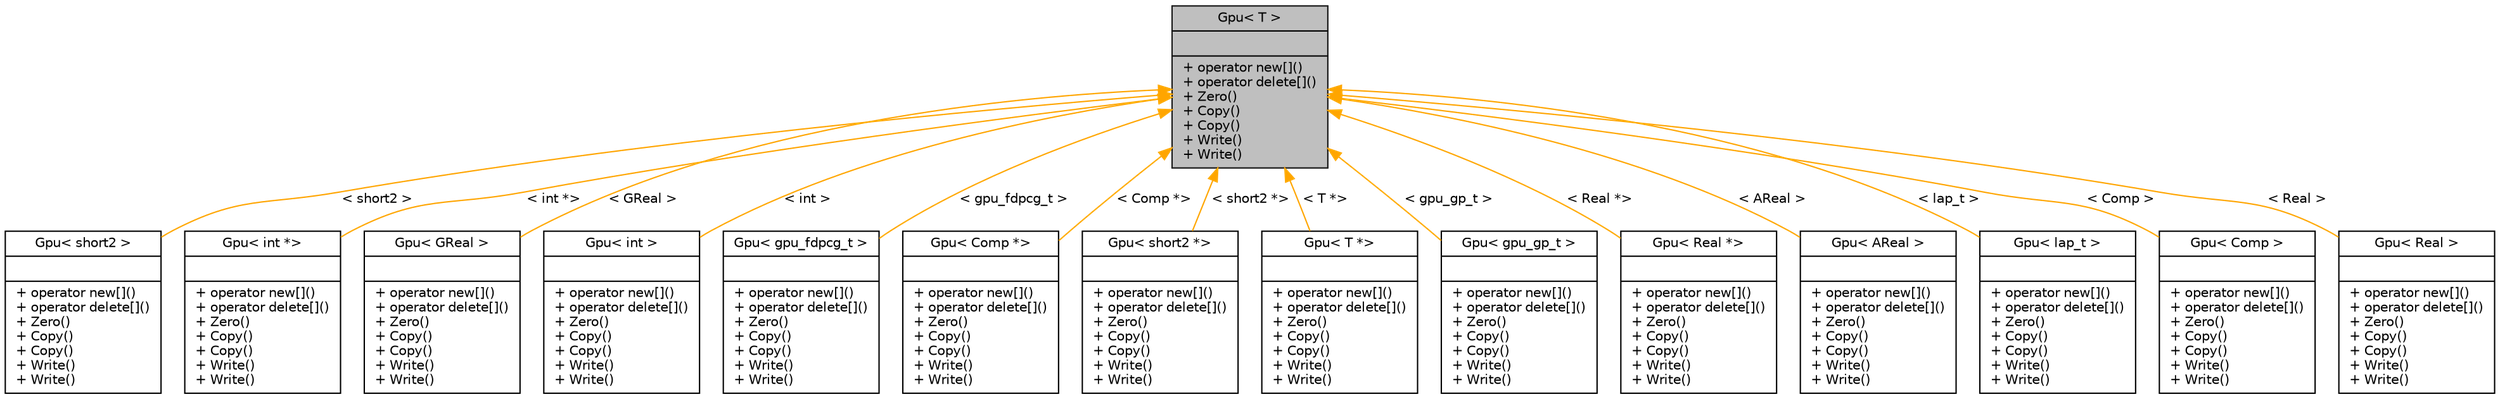 digraph "Gpu&lt; T &gt;"
{
 // INTERACTIVE_SVG=YES
  bgcolor="transparent";
  edge [fontname="Helvetica",fontsize="10",labelfontname="Helvetica",labelfontsize="10"];
  node [fontname="Helvetica",fontsize="10",shape=record];
  Node0 [label="{Gpu\< T \>\n||+ operator new[]()\l+ operator delete[]()\l+ Zero()\l+ Copy()\l+ Copy()\l+ Write()\l+ Write()\l}",height=0.2,width=0.4,color="black", fillcolor="grey75", style="filled", fontcolor="black"];
  Node0 -> Node1 [dir="back",color="orange",fontsize="10",style="solid",label=" \< short2 \>" ,fontname="Helvetica"];
  Node1 [label="{Gpu\< short2 \>\n||+ operator new[]()\l+ operator delete[]()\l+ Zero()\l+ Copy()\l+ Copy()\l+ Write()\l+ Write()\l}",height=0.2,width=0.4,color="black",URL="$d0/ddc/class_gpu.html"];
  Node0 -> Node2 [dir="back",color="orange",fontsize="10",style="solid",label=" \< int *\>" ,fontname="Helvetica"];
  Node2 [label="{Gpu\< int *\>\n||+ operator new[]()\l+ operator delete[]()\l+ Zero()\l+ Copy()\l+ Copy()\l+ Write()\l+ Write()\l}",height=0.2,width=0.4,color="black",URL="$d0/ddc/class_gpu.html"];
  Node0 -> Node3 [dir="back",color="orange",fontsize="10",style="solid",label=" \< GReal \>" ,fontname="Helvetica"];
  Node3 [label="{Gpu\< GReal \>\n||+ operator new[]()\l+ operator delete[]()\l+ Zero()\l+ Copy()\l+ Copy()\l+ Write()\l+ Write()\l}",height=0.2,width=0.4,color="black",URL="$d0/ddc/class_gpu.html"];
  Node0 -> Node4 [dir="back",color="orange",fontsize="10",style="solid",label=" \< int \>" ,fontname="Helvetica"];
  Node4 [label="{Gpu\< int \>\n||+ operator new[]()\l+ operator delete[]()\l+ Zero()\l+ Copy()\l+ Copy()\l+ Write()\l+ Write()\l}",height=0.2,width=0.4,color="black",URL="$d0/ddc/class_gpu.html"];
  Node0 -> Node5 [dir="back",color="orange",fontsize="10",style="solid",label=" \< gpu_fdpcg_t \>" ,fontname="Helvetica"];
  Node5 [label="{Gpu\< gpu_fdpcg_t \>\n||+ operator new[]()\l+ operator delete[]()\l+ Zero()\l+ Copy()\l+ Copy()\l+ Write()\l+ Write()\l}",height=0.2,width=0.4,color="black",URL="$d0/ddc/class_gpu.html"];
  Node0 -> Node6 [dir="back",color="orange",fontsize="10",style="solid",label=" \< Comp *\>" ,fontname="Helvetica"];
  Node6 [label="{Gpu\< Comp *\>\n||+ operator new[]()\l+ operator delete[]()\l+ Zero()\l+ Copy()\l+ Copy()\l+ Write()\l+ Write()\l}",height=0.2,width=0.4,color="black",URL="$d0/ddc/class_gpu.html"];
  Node0 -> Node7 [dir="back",color="orange",fontsize="10",style="solid",label=" \< short2 *\>" ,fontname="Helvetica"];
  Node7 [label="{Gpu\< short2 *\>\n||+ operator new[]()\l+ operator delete[]()\l+ Zero()\l+ Copy()\l+ Copy()\l+ Write()\l+ Write()\l}",height=0.2,width=0.4,color="black",URL="$d0/ddc/class_gpu.html"];
  Node0 -> Node8 [dir="back",color="orange",fontsize="10",style="solid",label=" \< T *\>" ,fontname="Helvetica"];
  Node8 [label="{Gpu\< T *\>\n||+ operator new[]()\l+ operator delete[]()\l+ Zero()\l+ Copy()\l+ Copy()\l+ Write()\l+ Write()\l}",height=0.2,width=0.4,color="black",URL="$d0/ddc/class_gpu.html"];
  Node0 -> Node9 [dir="back",color="orange",fontsize="10",style="solid",label=" \< gpu_gp_t \>" ,fontname="Helvetica"];
  Node9 [label="{Gpu\< gpu_gp_t \>\n||+ operator new[]()\l+ operator delete[]()\l+ Zero()\l+ Copy()\l+ Copy()\l+ Write()\l+ Write()\l}",height=0.2,width=0.4,color="black",URL="$d0/ddc/class_gpu.html"];
  Node0 -> Node10 [dir="back",color="orange",fontsize="10",style="solid",label=" \< Real *\>" ,fontname="Helvetica"];
  Node10 [label="{Gpu\< Real *\>\n||+ operator new[]()\l+ operator delete[]()\l+ Zero()\l+ Copy()\l+ Copy()\l+ Write()\l+ Write()\l}",height=0.2,width=0.4,color="black",URL="$d0/ddc/class_gpu.html"];
  Node0 -> Node11 [dir="back",color="orange",fontsize="10",style="solid",label=" \< AReal \>" ,fontname="Helvetica"];
  Node11 [label="{Gpu\< AReal \>\n||+ operator new[]()\l+ operator delete[]()\l+ Zero()\l+ Copy()\l+ Copy()\l+ Write()\l+ Write()\l}",height=0.2,width=0.4,color="black",URL="$d0/ddc/class_gpu.html"];
  Node0 -> Node12 [dir="back",color="orange",fontsize="10",style="solid",label=" \< lap_t \>" ,fontname="Helvetica"];
  Node12 [label="{Gpu\< lap_t \>\n||+ operator new[]()\l+ operator delete[]()\l+ Zero()\l+ Copy()\l+ Copy()\l+ Write()\l+ Write()\l}",height=0.2,width=0.4,color="black",URL="$d0/ddc/class_gpu.html"];
  Node0 -> Node13 [dir="back",color="orange",fontsize="10",style="solid",label=" \< Comp \>" ,fontname="Helvetica"];
  Node13 [label="{Gpu\< Comp \>\n||+ operator new[]()\l+ operator delete[]()\l+ Zero()\l+ Copy()\l+ Copy()\l+ Write()\l+ Write()\l}",height=0.2,width=0.4,color="black",URL="$d0/ddc/class_gpu.html"];
  Node0 -> Node14 [dir="back",color="orange",fontsize="10",style="solid",label=" \< Real \>" ,fontname="Helvetica"];
  Node14 [label="{Gpu\< Real \>\n||+ operator new[]()\l+ operator delete[]()\l+ Zero()\l+ Copy()\l+ Copy()\l+ Write()\l+ Write()\l}",height=0.2,width=0.4,color="black",URL="$d0/ddc/class_gpu.html"];
}
